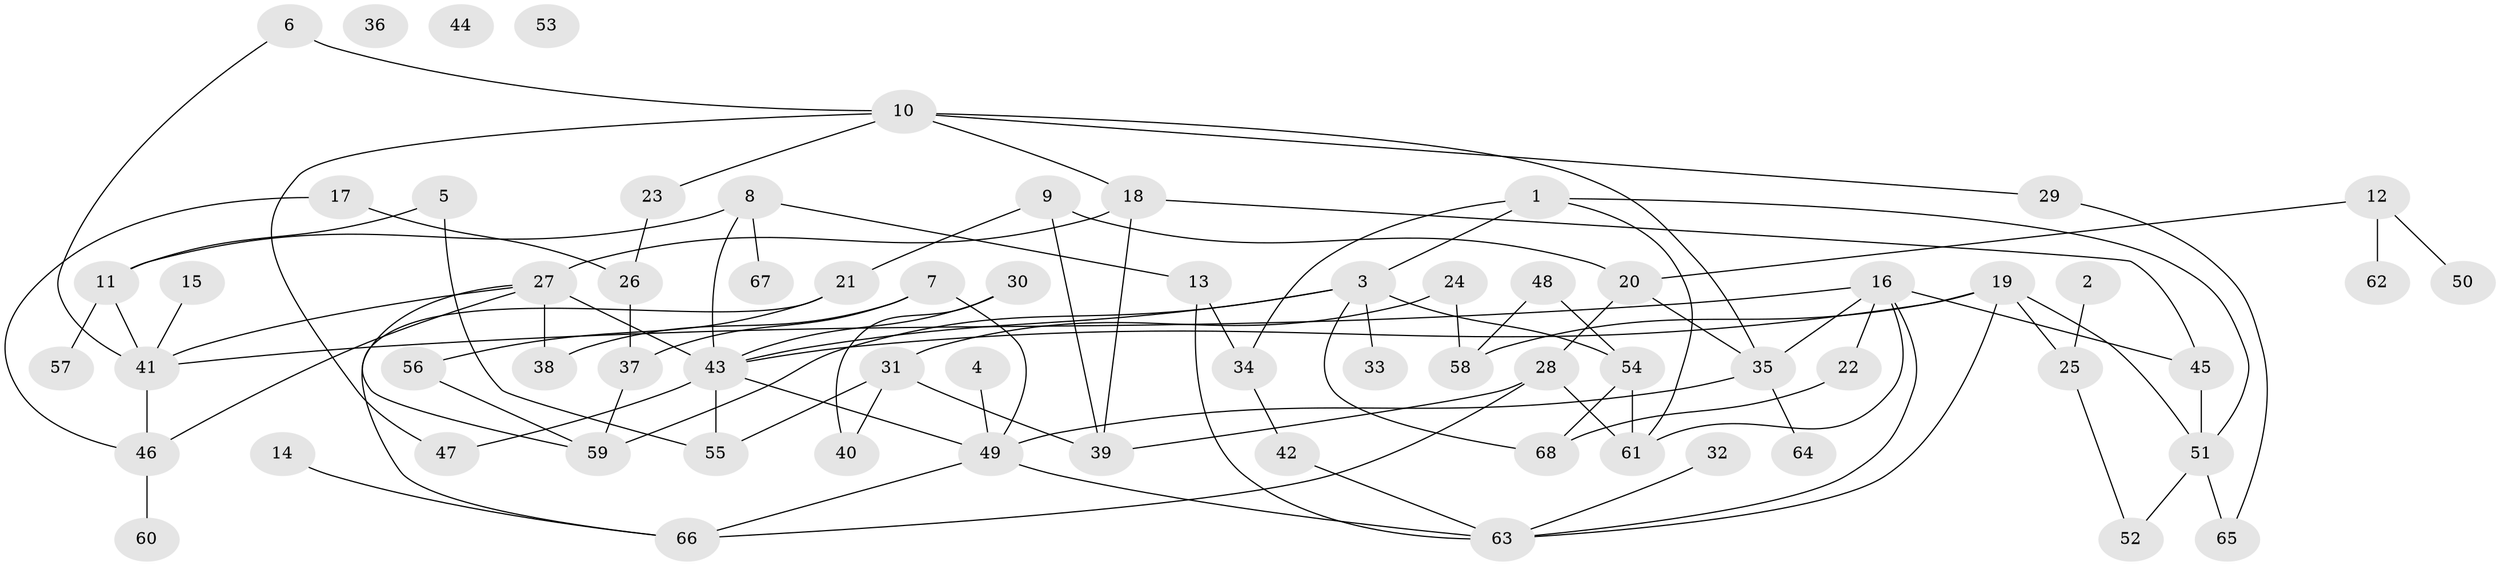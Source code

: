 // coarse degree distribution, {7: 0.07407407407407407, 2: 0.18518518518518517, 4: 0.18518518518518517, 8: 0.07407407407407407, 5: 0.07407407407407407, 3: 0.07407407407407407, 1: 0.14814814814814814, 10: 0.07407407407407407, 0: 0.1111111111111111}
// Generated by graph-tools (version 1.1) at 2025/16/03/04/25 18:16:30]
// undirected, 68 vertices, 100 edges
graph export_dot {
graph [start="1"]
  node [color=gray90,style=filled];
  1;
  2;
  3;
  4;
  5;
  6;
  7;
  8;
  9;
  10;
  11;
  12;
  13;
  14;
  15;
  16;
  17;
  18;
  19;
  20;
  21;
  22;
  23;
  24;
  25;
  26;
  27;
  28;
  29;
  30;
  31;
  32;
  33;
  34;
  35;
  36;
  37;
  38;
  39;
  40;
  41;
  42;
  43;
  44;
  45;
  46;
  47;
  48;
  49;
  50;
  51;
  52;
  53;
  54;
  55;
  56;
  57;
  58;
  59;
  60;
  61;
  62;
  63;
  64;
  65;
  66;
  67;
  68;
  1 -- 3;
  1 -- 34;
  1 -- 51;
  1 -- 61;
  2 -- 25;
  3 -- 33;
  3 -- 43;
  3 -- 54;
  3 -- 59;
  3 -- 68;
  4 -- 49;
  5 -- 11;
  5 -- 55;
  6 -- 10;
  6 -- 41;
  7 -- 37;
  7 -- 38;
  7 -- 49;
  8 -- 11;
  8 -- 13;
  8 -- 43;
  8 -- 67;
  9 -- 20;
  9 -- 21;
  9 -- 39;
  10 -- 18;
  10 -- 23;
  10 -- 29;
  10 -- 35;
  10 -- 47;
  11 -- 41;
  11 -- 57;
  12 -- 20;
  12 -- 50;
  12 -- 62;
  13 -- 34;
  13 -- 63;
  14 -- 66;
  15 -- 41;
  16 -- 22;
  16 -- 35;
  16 -- 41;
  16 -- 45;
  16 -- 61;
  16 -- 63;
  17 -- 26;
  17 -- 46;
  18 -- 27;
  18 -- 39;
  18 -- 45;
  19 -- 25;
  19 -- 43;
  19 -- 51;
  19 -- 58;
  19 -- 63;
  20 -- 28;
  20 -- 35;
  21 -- 56;
  21 -- 66;
  22 -- 68;
  23 -- 26;
  24 -- 31;
  24 -- 58;
  25 -- 52;
  26 -- 37;
  27 -- 38;
  27 -- 41;
  27 -- 43;
  27 -- 46;
  27 -- 59;
  28 -- 39;
  28 -- 61;
  28 -- 66;
  29 -- 65;
  30 -- 40;
  30 -- 43;
  31 -- 39;
  31 -- 40;
  31 -- 55;
  32 -- 63;
  34 -- 42;
  35 -- 49;
  35 -- 64;
  37 -- 59;
  41 -- 46;
  42 -- 63;
  43 -- 47;
  43 -- 49;
  43 -- 55;
  45 -- 51;
  46 -- 60;
  48 -- 54;
  48 -- 58;
  49 -- 63;
  49 -- 66;
  51 -- 52;
  51 -- 65;
  54 -- 61;
  54 -- 68;
  56 -- 59;
}

